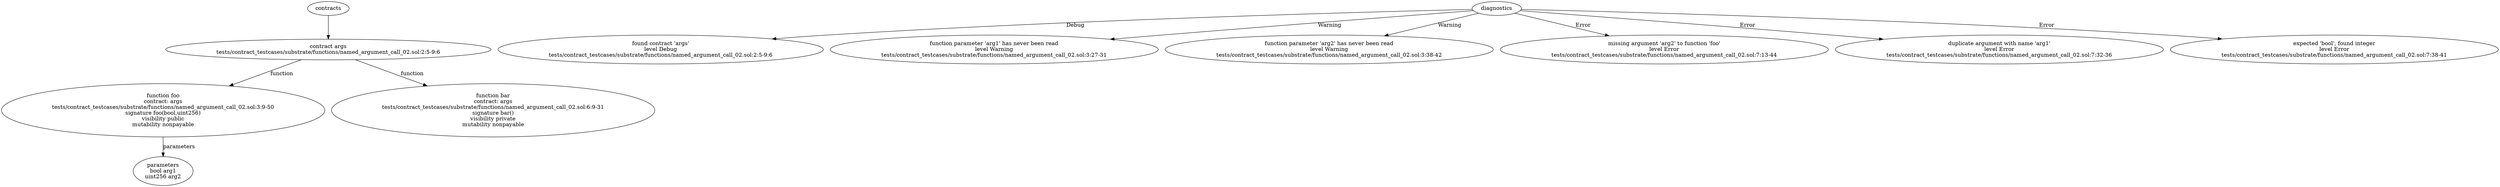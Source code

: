 strict digraph "tests/contract_testcases/substrate/functions/named_argument_call_02.sol" {
	contract [label="contract args\ntests/contract_testcases/substrate/functions/named_argument_call_02.sol:2:5-9:6"]
	foo [label="function foo\ncontract: args\ntests/contract_testcases/substrate/functions/named_argument_call_02.sol:3:9-50\nsignature foo(bool,uint256)\nvisibility public\nmutability nonpayable"]
	parameters [label="parameters\nbool arg1\nuint256 arg2"]
	bar [label="function bar\ncontract: args\ntests/contract_testcases/substrate/functions/named_argument_call_02.sol:6:9-31\nsignature bar()\nvisibility private\nmutability nonpayable"]
	diagnostic [label="found contract 'args'\nlevel Debug\ntests/contract_testcases/substrate/functions/named_argument_call_02.sol:2:5-9:6"]
	diagnostic_7 [label="function parameter 'arg1' has never been read\nlevel Warning\ntests/contract_testcases/substrate/functions/named_argument_call_02.sol:3:27-31"]
	diagnostic_8 [label="function parameter 'arg2' has never been read\nlevel Warning\ntests/contract_testcases/substrate/functions/named_argument_call_02.sol:3:38-42"]
	diagnostic_9 [label="missing argument 'arg2' to function 'foo'\nlevel Error\ntests/contract_testcases/substrate/functions/named_argument_call_02.sol:7:13-44"]
	diagnostic_10 [label="duplicate argument with name 'arg1'\nlevel Error\ntests/contract_testcases/substrate/functions/named_argument_call_02.sol:7:32-36"]
	diagnostic_11 [label="expected 'bool', found integer\nlevel Error\ntests/contract_testcases/substrate/functions/named_argument_call_02.sol:7:38-41"]
	contracts -> contract
	contract -> foo [label="function"]
	foo -> parameters [label="parameters"]
	contract -> bar [label="function"]
	diagnostics -> diagnostic [label="Debug"]
	diagnostics -> diagnostic_7 [label="Warning"]
	diagnostics -> diagnostic_8 [label="Warning"]
	diagnostics -> diagnostic_9 [label="Error"]
	diagnostics -> diagnostic_10 [label="Error"]
	diagnostics -> diagnostic_11 [label="Error"]
}
